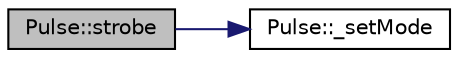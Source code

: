 digraph "Pulse::strobe"
{
 // LATEX_PDF_SIZE
  edge [fontname="Helvetica",fontsize="10",labelfontname="Helvetica",labelfontsize="10"];
  node [fontname="Helvetica",fontsize="10",shape=record];
  rankdir="LR";
  Node1 [label="Pulse::strobe",height=0.2,width=0.4,color="black", fillcolor="grey75", style="filled", fontcolor="black",tooltip="Strobe the led."];
  Node1 -> Node2 [color="midnightblue",fontsize="10",style="solid",fontname="Helvetica"];
  Node2 [label="Pulse::_setMode",height=0.2,width=0.4,color="black", fillcolor="white", style="filled",URL="$classPulse.html#adf44ce3c27a223c6cf38970d1077cd57",tooltip=" "];
}
